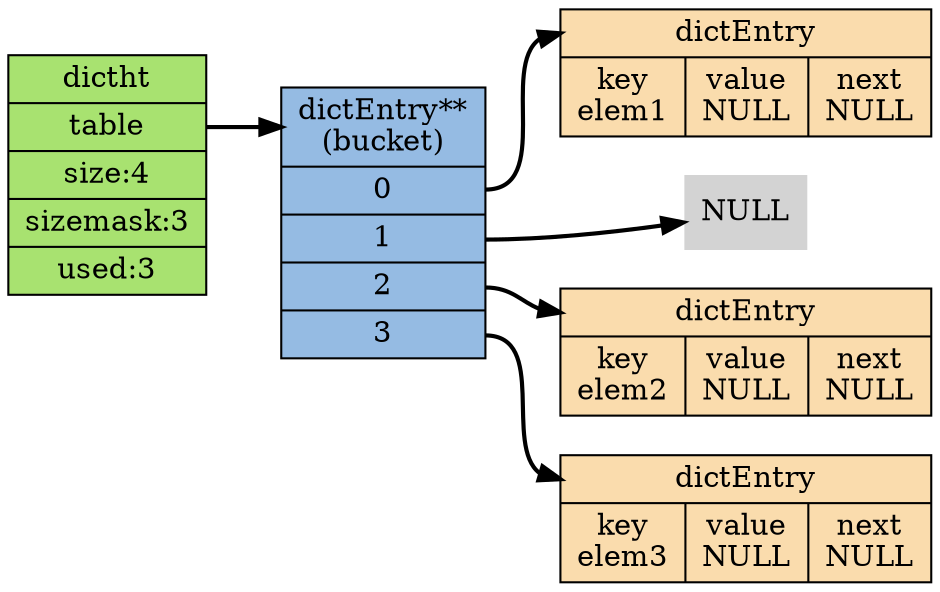 digraph hash_table_example {

    // setting

    rankdir = LR;

    node[shape=record, style = filled];

    edge [style = bold];

    // nodes

    ht1 [label="<dictht>dictht |<table> table | size:4 | sizemask:3 | used:3", fillcolor = "#A8E270"];

    bucket [label="<head>dictEntry**\n(bucket) |<table0> 0 |<table1> 1 |<table2> 2 |<table3> 3 ", fillcolor = "#95BBE3"];

    pair_1 [label="<head>dictEntry |{<key>key\nelem1 |<value>value\nNULL |<next>next\nNULL}", fillcolor = "#FADCAD"];

    pair_2 [label="<head>dictEntry |{<key>key\nelem2 |<value>value\nNULL |<next>next\nNULL}", fillcolor = "#FADCAD"];

    pair_3 [label="<head>dictEntry |{<key>key\nelem3 |<value>value\nNULL |<next>next\nNULL}", fillcolor = "#FADCAD"];

    null1 [label="NULL", shape=plaintext];

    // lines

    ht1:table -> bucket:head;

    bucket:table0 -> pair_1:head;

    bucket:table1 -> null1;

    bucket:table2 -> pair_2:head;

    bucket:table3 -> pair_3:head;
}
